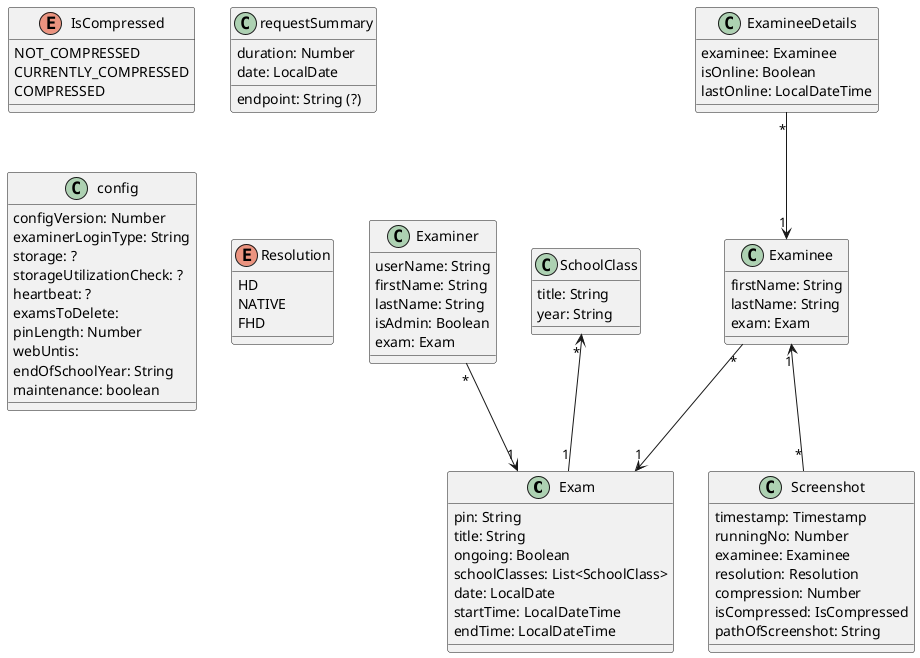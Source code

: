 @startuml
'https://plantuml.com/class-diagram

class Exam{
    pin: String
    title: String
    ongoing: Boolean
    schoolClasses: List<SchoolClass>
    date: LocalDate
    startTime: LocalDateTime
    endTime: LocalDateTime
}

class Examinee{
    firstName: String
    lastName: String
    exam: Exam
}


class ExamineeDetails{
    examinee: Examinee
    isOnline: Boolean
    lastOnline: LocalDateTime
}

class Examiner{
    userName: String
    firstName: String
    lastName: String
    isAdmin: Boolean
    exam: Exam
}

class Screenshot{
    timestamp: Timestamp
    runningNo: Number
    examinee: Examinee
    resolution: Resolution
    compression: Number
    isCompressed: IsCompressed
    pathOfScreenshot: String
}

enum IsCompressed{
    NOT_COMPRESSED
    CURRENTLY_COMPRESSED
    COMPRESSED
}

class requestSummary{
    duration: Number
    endpoint: String (?)
    date: LocalDate
}

class SchoolClass{
    title: String
    year: String
}

class config{
    configVersion: Number
    examinerLoginType: String
    storage: ?
    storageUtilizationCheck: ?
    heartbeat: ?
    examsToDelete:
    pinLength: Number
    webUntis:
    endOfSchoolYear: String
    maintenance: boolean
}

enum Resolution{
    HD
    NATIVE
    FHD
}

Examinee "*" --> "1" Exam
Examiner "*" --> "1" Exam
Examinee "1" <-- "*" Screenshot
ExamineeDetails "*" --> "1" Examinee
SchoolClass "*" <-- "1" Exam

@enduml